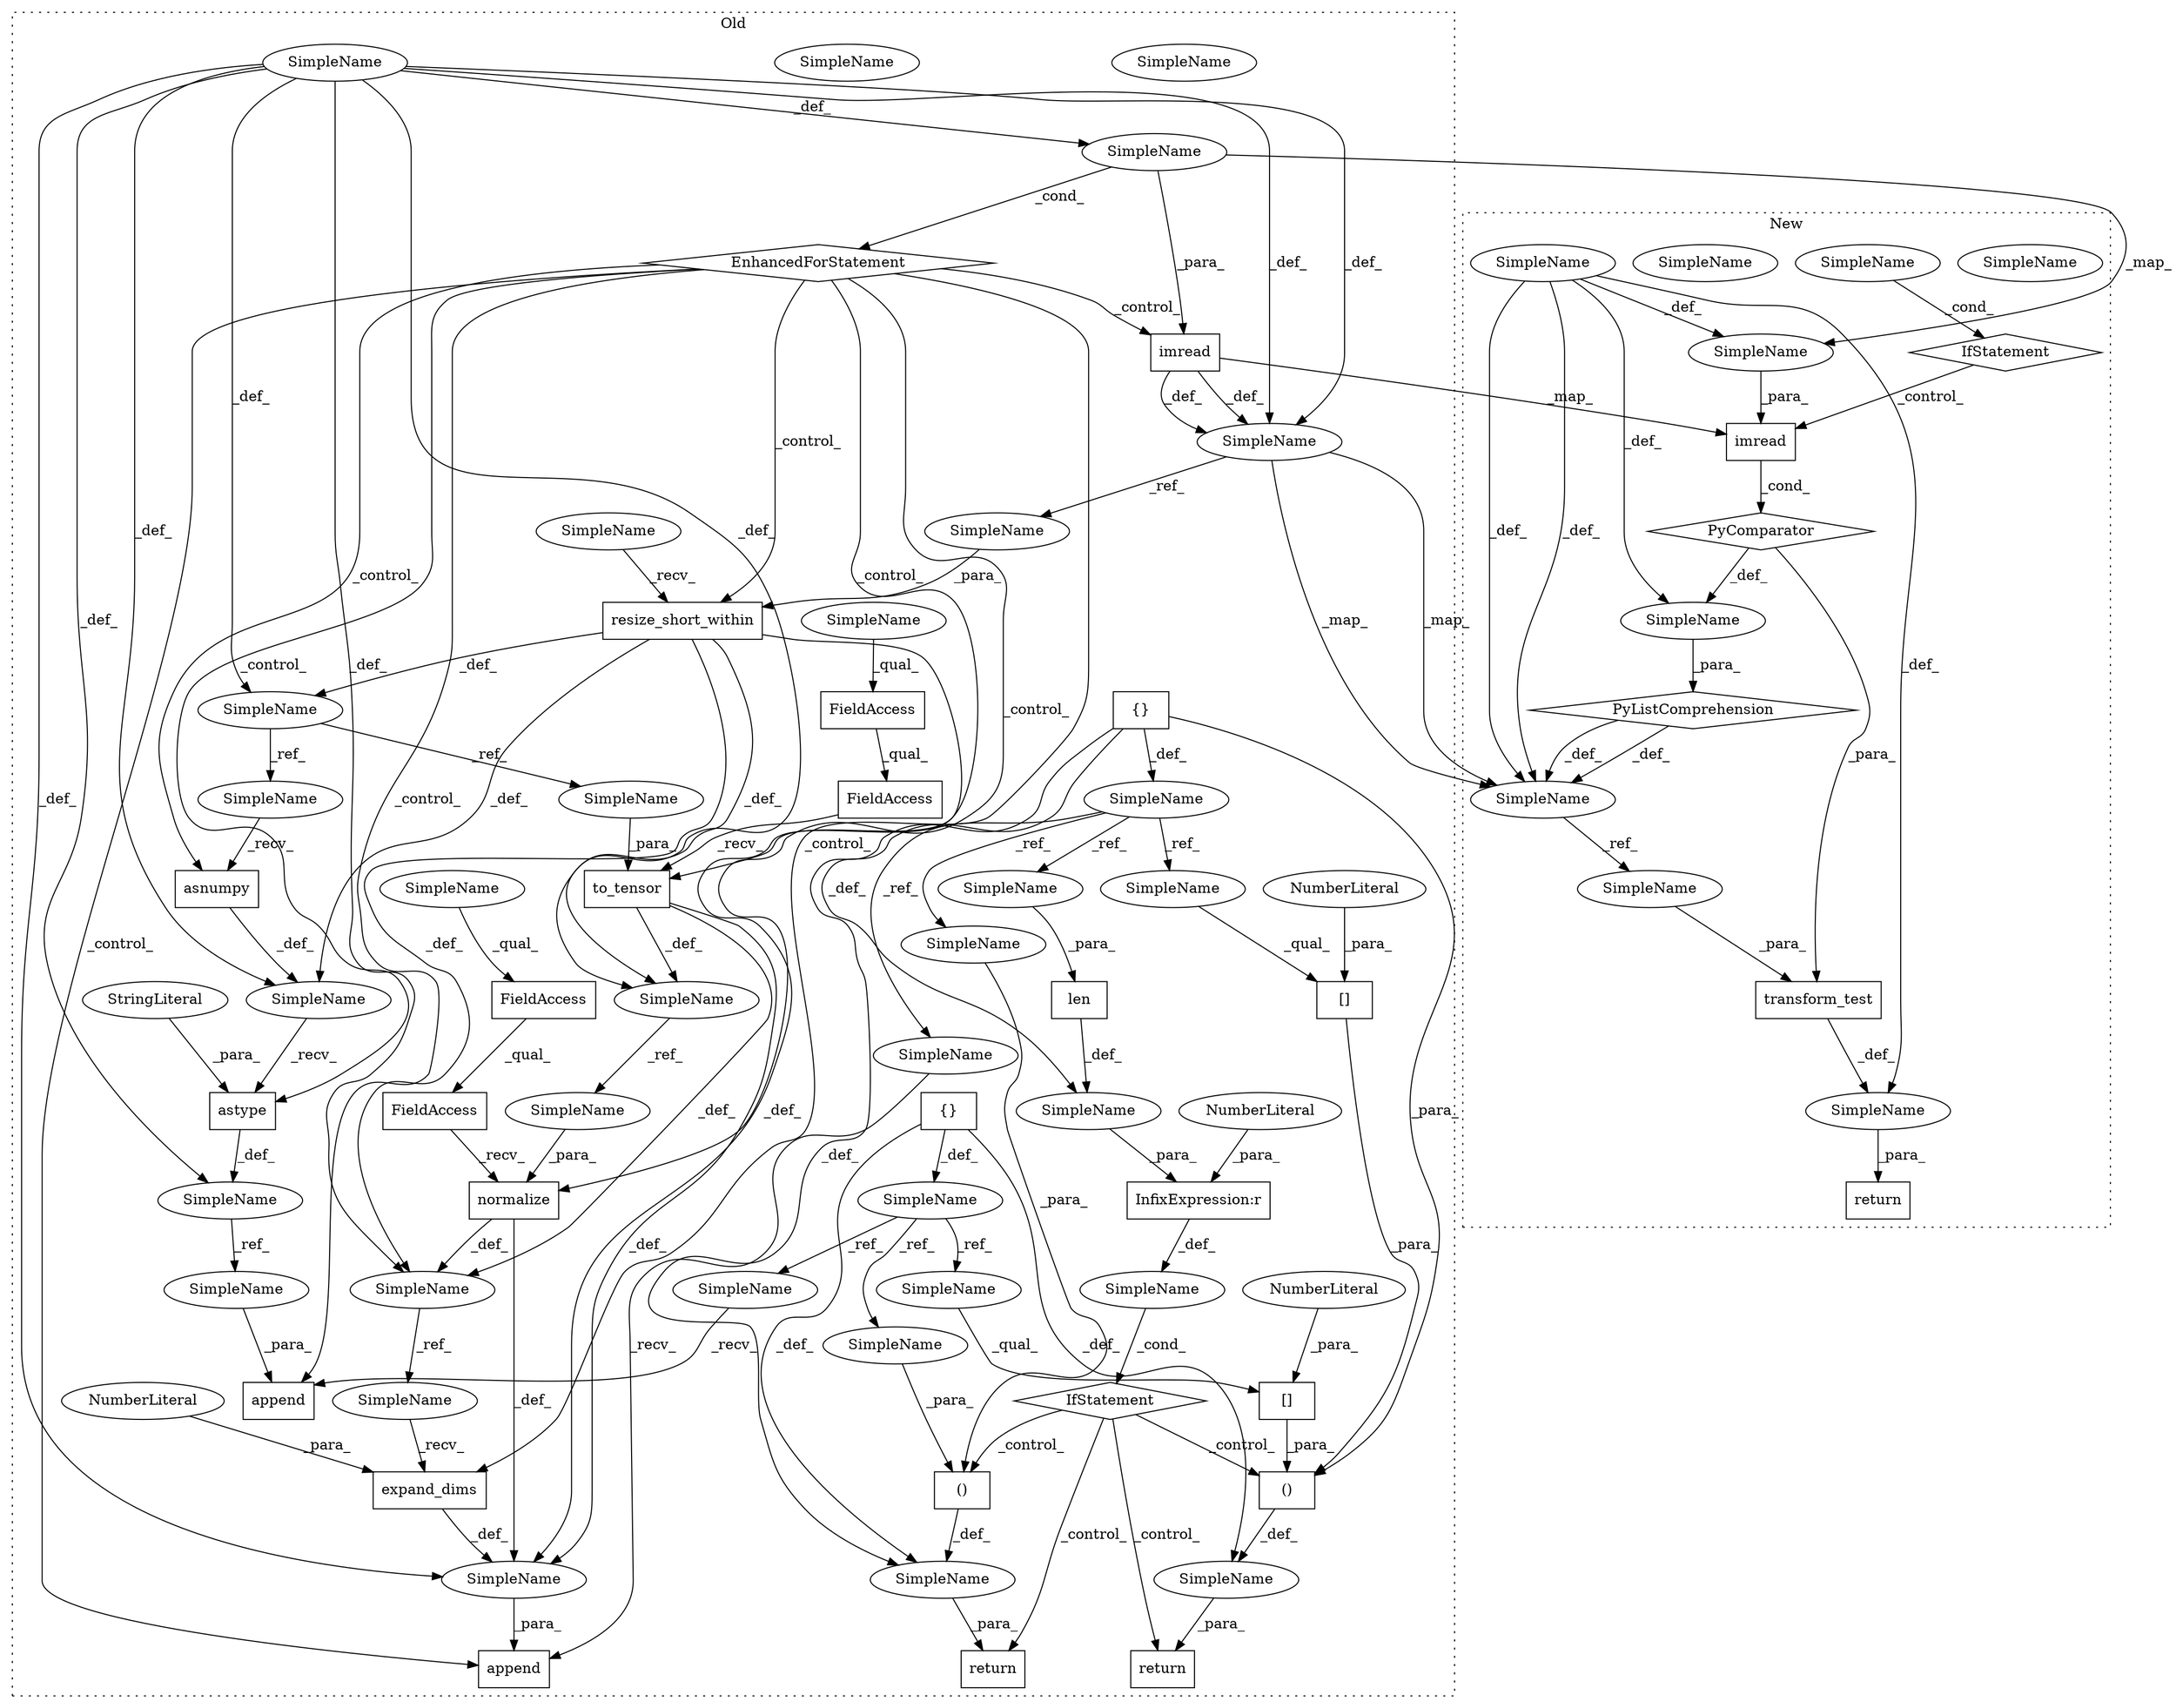 digraph G {
subgraph cluster0 {
1 [label="imread" a="32" s="802,810" l="7,1" shape="box"];
3 [label="SimpleName" a="42" s="786" l="3" shape="ellipse"];
6 [label="SimpleName" a="42" s="786" l="3" shape="ellipse"];
7 [label="SimpleName" a="42" s="819" l="3" shape="ellipse"];
8 [label="to_tensor" a="32" s="941,954" l="10,1" shape="box"];
9 [label="SimpleName" a="42" s="922" l="3" shape="ellipse"];
10 [label="normalize" a="32" s="982,1004" l="10,1" shape="box"];
11 [label="asnumpy" a="32" s="889" l="9" shape="box"];
14 [label="SimpleName" a="42" s="763" l="1" shape="ellipse"];
16 [label="EnhancedForStatement" a="70" s="706,776" l="53,2" shape="diamond"];
18 [label="SimpleName" a="42" s="963" l="3" shape="ellipse"];
19 [label="expand_dims" a="32" s="1032,1045" l="12,1" shape="box"];
20 [label="NumberLiteral" a="34" s="1044" l="1" shape="ellipse"];
21 [label="SimpleName" a="42" s="" l="" shape="ellipse"];
22 [label="append" a="32" s="1021,1046" l="7,1" shape="box"];
23 [label="{}" a="4" s="675" l="2" shape="box"];
24 [label="IfStatement" a="25" s="1089,1110" l="4,2" shape="diamond"];
25 [label="return" a="41" s="1120" l="14" shape="box"];
26 [label="()" a="106" s="1190" l="25" shape="box"];
27 [label="[]" a="2" s="1134,1143" l="8,1" shape="box"];
28 [label="()" a="106" s="1134" l="31" shape="box"];
29 [label="NumberLiteral" a="34" s="1142" l="1" shape="ellipse"];
30 [label="{}" a="4" s="698" l="2" shape="box"];
31 [label="[]" a="2" s="1157,1164" l="6,1" shape="box"];
32 [label="NumberLiteral" a="34" s="1163" l="1" shape="ellipse"];
33 [label="SimpleName" a="42" s="658" l="7" shape="ellipse"];
36 [label="SimpleName" a="42" s="683" l="5" shape="ellipse"];
37 [label="SimpleName" a="42" s="" l="" shape="ellipse"];
38 [label="SimpleName" a="42" s="" l="" shape="ellipse"];
39 [label="SimpleName" a="42" s="" l="" shape="ellipse"];
40 [label="return" a="41" s="1178" l="12" shape="box"];
41 [label="InfixExpression:r" a="27" s="1105" l="4" shape="box"];
42 [label="NumberLiteral" a="34" s="1109" l="1" shape="ellipse"];
43 [label="SimpleName" a="42" s="876" l="8" shape="ellipse"];
44 [label="append" a="32" s="1061,1076" l="7,1" shape="box"];
45 [label="len" a="32" s="1093,1104" l="4,1" shape="box"];
46 [label="SimpleName" a="42" s="" l="" shape="ellipse"];
47 [label="astype" a="32" s="899,913" l="7,1" shape="box"];
48 [label="resize_short_within" a="32" s="829,867" l="20,1" shape="box"];
50 [label="SimpleName" a="42" s="" l="" shape="ellipse"];
51 [label="StringLiteral" a="45" s="906" l="7" shape="ellipse"];
53 [label="FieldAccess" a="22" s="926" l="14" shape="box"];
54 [label="FieldAccess" a="22" s="926" l="8" shape="box"];
55 [label="FieldAccess" a="22" s="967" l="14" shape="box"];
56 [label="FieldAccess" a="22" s="967" l="8" shape="box"];
57 [label="SimpleName" a="42" s="767" l="9" shape="ellipse"];
59 [label="SimpleName" a="42" s="1134" l="7" shape="ellipse"];
60 [label="SimpleName" a="42" s="1190" l="7" shape="ellipse"];
61 [label="SimpleName" a="42" s="1097" l="7" shape="ellipse"];
62 [label="SimpleName" a="42" s="1013" l="7" shape="ellipse"];
64 [label="SimpleName" a="42" s="1055" l="5" shape="ellipse"];
65 [label="SimpleName" a="42" s="1157" l="5" shape="ellipse"];
66 [label="SimpleName" a="42" s="1210" l="5" shape="ellipse"];
67 [label="SimpleName" a="42" s="992" l="3" shape="ellipse"];
68 [label="SimpleName" a="42" s="967" l="5" shape="ellipse"];
69 [label="SimpleName" a="42" s="926" l="5" shape="ellipse"];
70 [label="SimpleName" a="42" s="767" l="9" shape="ellipse"];
72 [label="SimpleName" a="42" s="823" l="5" shape="ellipse"];
74 [label="SimpleName" a="42" s="1028" l="3" shape="ellipse"];
75 [label="SimpleName" a="42" s="1068" l="8" shape="ellipse"];
76 [label="SimpleName" a="42" s="849" l="3" shape="ellipse"];
77 [label="SimpleName" a="42" s="885" l="3" shape="ellipse"];
78 [label="SimpleName" a="42" s="951" l="3" shape="ellipse"];
label = "Old";
style="dotted";
}
subgraph cluster1 {
2 [label="imread" a="32" s="1545,1553" l="7,1" shape="box"];
4 [label="SimpleName" a="42" s="1517" l="4" shape="ellipse"];
5 [label="SimpleName" a="42" s="1517" l="4" shape="ellipse"];
12 [label="PyComparator" a="113" s="1612" l="25" shape="diamond"];
13 [label="return" a="41" s="1645" l="7" shape="box"];
15 [label="SimpleName" a="42" s="1615" l="1" shape="ellipse"];
17 [label="SimpleName" a="42" s="" l="" shape="ellipse"];
34 [label="SimpleName" a="42" s="" l="" shape="ellipse"];
35 [label="PyListComprehension" a="109" s="1533" l="112" shape="diamond"];
49 [label="IfStatement" a="25" s="1612" l="25" shape="diamond"];
52 [label="transform_test" a="32" s="1652,1695" l="15,1" shape="box"];
58 [label="SimpleName" a="42" s="1632" l="5" shape="ellipse"];
63 [label="SimpleName" a="42" s="1619" l="9" shape="ellipse"];
71 [label="SimpleName" a="42" s="1667" l="4" shape="ellipse"];
73 [label="SimpleName" a="42" s="1619" l="9" shape="ellipse"];
label = "New";
style="dotted";
}
1 -> 6 [label="_def_"];
1 -> 2 [label="_map_"];
1 -> 6 [label="_def_"];
2 -> 12 [label="_cond_"];
5 -> 71 [label="_ref_"];
6 -> 5 [label="_map_"];
6 -> 76 [label="_ref_"];
6 -> 5 [label="_map_"];
7 -> 77 [label="_ref_"];
7 -> 78 [label="_ref_"];
8 -> 21 [label="_def_"];
8 -> 9 [label="_def_"];
8 -> 18 [label="_def_"];
9 -> 67 [label="_ref_"];
10 -> 18 [label="_def_"];
10 -> 21 [label="_def_"];
11 -> 46 [label="_def_"];
12 -> 52 [label="_para_"];
12 -> 34 [label="_def_"];
14 -> 1 [label="_para_"];
14 -> 15 [label="_map_"];
14 -> 16 [label="_cond_"];
15 -> 2 [label="_para_"];
16 -> 19 [label="_control_"];
16 -> 1 [label="_control_"];
16 -> 47 [label="_control_"];
16 -> 48 [label="_control_"];
16 -> 8 [label="_control_"];
16 -> 11 [label="_control_"];
16 -> 22 [label="_control_"];
16 -> 10 [label="_control_"];
16 -> 44 [label="_control_"];
17 -> 13 [label="_para_"];
18 -> 74 [label="_ref_"];
19 -> 21 [label="_def_"];
20 -> 19 [label="_para_"];
21 -> 22 [label="_para_"];
23 -> 28 [label="_para_"];
23 -> 39 [label="_def_"];
23 -> 50 [label="_def_"];
23 -> 33 [label="_def_"];
24 -> 25 [label="_control_"];
24 -> 26 [label="_control_"];
24 -> 28 [label="_control_"];
24 -> 40 [label="_control_"];
26 -> 39 [label="_def_"];
27 -> 28 [label="_para_"];
28 -> 37 [label="_def_"];
29 -> 27 [label="_para_"];
30 -> 36 [label="_def_"];
30 -> 37 [label="_def_"];
30 -> 39 [label="_def_"];
31 -> 28 [label="_para_"];
32 -> 31 [label="_para_"];
33 -> 59 [label="_ref_"];
33 -> 61 [label="_ref_"];
33 -> 60 [label="_ref_"];
33 -> 62 [label="_ref_"];
34 -> 35 [label="_para_"];
35 -> 5 [label="_def_"];
35 -> 5 [label="_def_"];
36 -> 66 [label="_ref_"];
36 -> 64 [label="_ref_"];
36 -> 65 [label="_ref_"];
37 -> 25 [label="_para_"];
38 -> 24 [label="_cond_"];
39 -> 40 [label="_para_"];
41 -> 38 [label="_def_"];
42 -> 41 [label="_para_"];
43 -> 75 [label="_ref_"];
45 -> 50 [label="_def_"];
46 -> 47 [label="_recv_"];
47 -> 43 [label="_def_"];
48 -> 46 [label="_def_"];
48 -> 21 [label="_def_"];
48 -> 9 [label="_def_"];
48 -> 7 [label="_def_"];
48 -> 18 [label="_def_"];
49 -> 2 [label="_control_"];
50 -> 41 [label="_para_"];
51 -> 47 [label="_para_"];
52 -> 17 [label="_def_"];
53 -> 8 [label="_recv_"];
54 -> 53 [label="_qual_"];
55 -> 10 [label="_recv_"];
56 -> 55 [label="_qual_"];
58 -> 49 [label="_cond_"];
59 -> 27 [label="_qual_"];
60 -> 26 [label="_para_"];
61 -> 45 [label="_para_"];
62 -> 22 [label="_recv_"];
64 -> 44 [label="_recv_"];
65 -> 31 [label="_qual_"];
66 -> 26 [label="_para_"];
67 -> 10 [label="_para_"];
68 -> 56 [label="_qual_"];
69 -> 54 [label="_qual_"];
70 -> 14 [label="_def_"];
70 -> 6 [label="_def_"];
70 -> 46 [label="_def_"];
70 -> 9 [label="_def_"];
70 -> 18 [label="_def_"];
70 -> 43 [label="_def_"];
70 -> 7 [label="_def_"];
70 -> 6 [label="_def_"];
70 -> 21 [label="_def_"];
71 -> 52 [label="_para_"];
72 -> 48 [label="_recv_"];
73 -> 17 [label="_def_"];
73 -> 15 [label="_def_"];
73 -> 5 [label="_def_"];
73 -> 34 [label="_def_"];
73 -> 5 [label="_def_"];
74 -> 19 [label="_recv_"];
75 -> 44 [label="_para_"];
76 -> 48 [label="_para_"];
77 -> 11 [label="_recv_"];
78 -> 8 [label="_para_"];
}